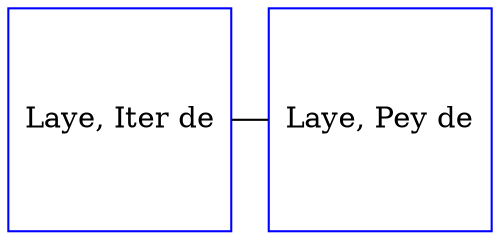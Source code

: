 digraph D {
    edge [dir=none];    node [shape=box];    "019181"   [label="Laye, Iter de", shape=box, regular=1, color="blue"] ;
"019180"   [label="Laye, Pey de", shape=box, regular=1, color="blue"] ;
{rank=same; 019181->019180};
}